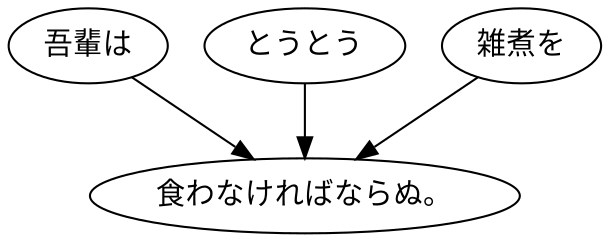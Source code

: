 digraph graph590 {
	node0 [label="吾輩は"];
	node1 [label="とうとう"];
	node2 [label="雑煮を"];
	node3 [label="食わなければならぬ。"];
	node0 -> node3;
	node1 -> node3;
	node2 -> node3;
}
